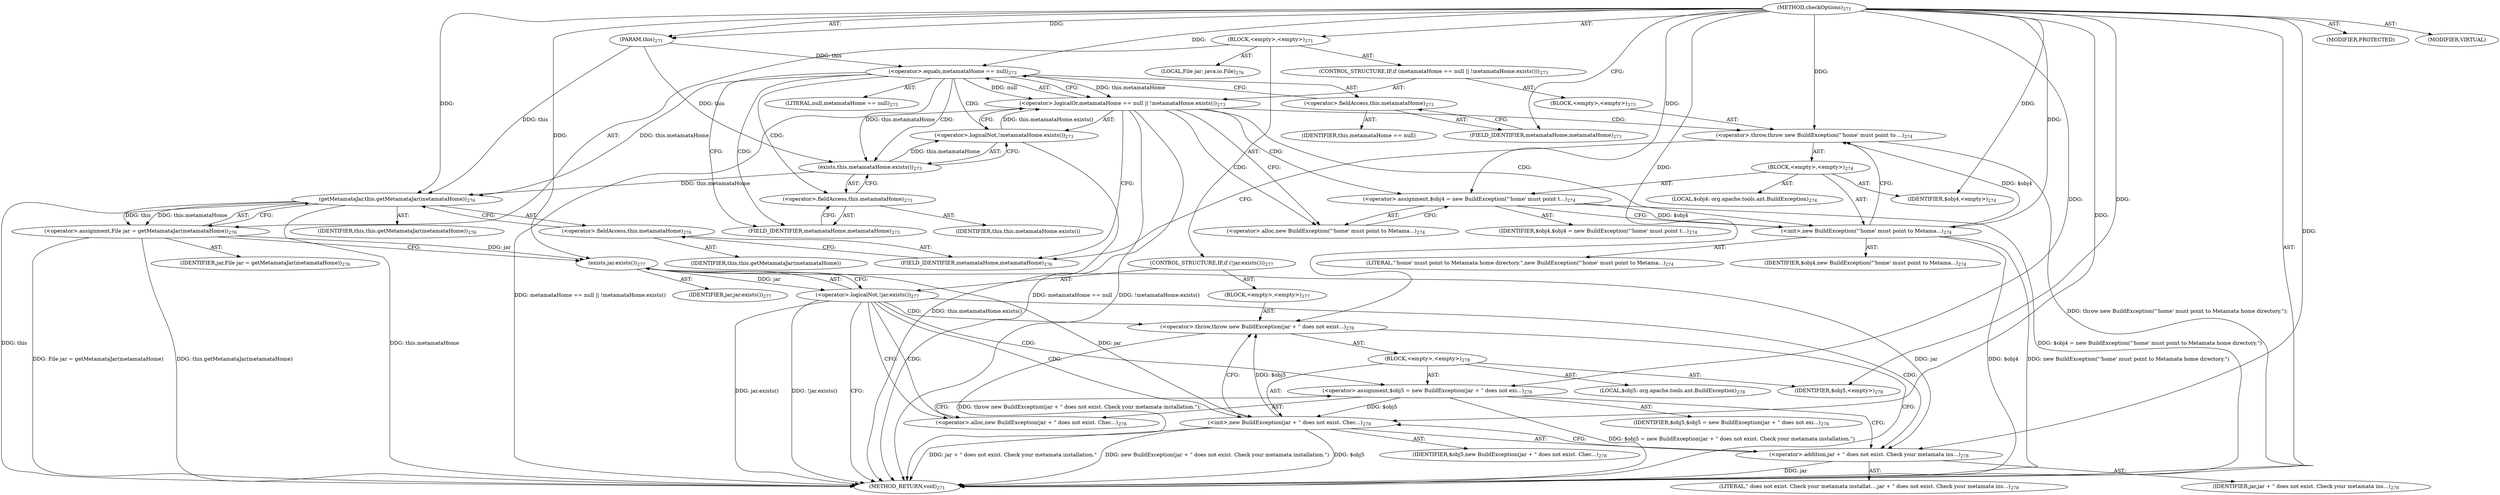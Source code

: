 digraph "checkOptions" {  
"111669149711" [label = <(METHOD,checkOptions)<SUB>271</SUB>> ]
"115964116999" [label = <(PARAM,this)<SUB>271</SUB>> ]
"25769803803" [label = <(BLOCK,&lt;empty&gt;,&lt;empty&gt;)<SUB>271</SUB>> ]
"47244640264" [label = <(CONTROL_STRUCTURE,IF,if (metamataHome == null || !metamataHome.exists()))<SUB>273</SUB>> ]
"30064771220" [label = <(&lt;operator&gt;.logicalOr,metamataHome == null || !metamataHome.exists())<SUB>273</SUB>> ]
"30064771221" [label = <(&lt;operator&gt;.equals,metamataHome == null)<SUB>273</SUB>> ]
"30064771222" [label = <(&lt;operator&gt;.fieldAccess,this.metamataHome)<SUB>273</SUB>> ]
"68719476842" [label = <(IDENTIFIER,this,metamataHome == null)> ]
"55834574897" [label = <(FIELD_IDENTIFIER,metamataHome,metamataHome)<SUB>273</SUB>> ]
"90194313238" [label = <(LITERAL,null,metamataHome == null)<SUB>273</SUB>> ]
"30064771223" [label = <(&lt;operator&gt;.logicalNot,!metamataHome.exists())<SUB>273</SUB>> ]
"30064771224" [label = <(exists,this.metamataHome.exists())<SUB>273</SUB>> ]
"30064771225" [label = <(&lt;operator&gt;.fieldAccess,this.metamataHome)<SUB>273</SUB>> ]
"68719476843" [label = <(IDENTIFIER,this,this.metamataHome.exists())> ]
"55834574898" [label = <(FIELD_IDENTIFIER,metamataHome,metamataHome)<SUB>273</SUB>> ]
"25769803804" [label = <(BLOCK,&lt;empty&gt;,&lt;empty&gt;)<SUB>273</SUB>> ]
"30064771226" [label = <(&lt;operator&gt;.throw,throw new BuildException(&quot;'home' must point to ...)<SUB>274</SUB>> ]
"25769803805" [label = <(BLOCK,&lt;empty&gt;,&lt;empty&gt;)<SUB>274</SUB>> ]
"94489280523" [label = <(LOCAL,$obj4: org.apache.tools.ant.BuildException)<SUB>274</SUB>> ]
"30064771227" [label = <(&lt;operator&gt;.assignment,$obj4 = new BuildException(&quot;'home' must point t...)<SUB>274</SUB>> ]
"68719476844" [label = <(IDENTIFIER,$obj4,$obj4 = new BuildException(&quot;'home' must point t...)<SUB>274</SUB>> ]
"30064771228" [label = <(&lt;operator&gt;.alloc,new BuildException(&quot;'home' must point to Metama...)<SUB>274</SUB>> ]
"30064771229" [label = <(&lt;init&gt;,new BuildException(&quot;'home' must point to Metama...)<SUB>274</SUB>> ]
"68719476845" [label = <(IDENTIFIER,$obj4,new BuildException(&quot;'home' must point to Metama...)<SUB>274</SUB>> ]
"90194313239" [label = <(LITERAL,&quot;'home' must point to Metamata home directory.&quot;,new BuildException(&quot;'home' must point to Metama...)<SUB>274</SUB>> ]
"68719476846" [label = <(IDENTIFIER,$obj4,&lt;empty&gt;)<SUB>274</SUB>> ]
"94489280524" [label = <(LOCAL,File jar: java.io.File)<SUB>276</SUB>> ]
"30064771230" [label = <(&lt;operator&gt;.assignment,File jar = getMetamataJar(metamataHome))<SUB>276</SUB>> ]
"68719476847" [label = <(IDENTIFIER,jar,File jar = getMetamataJar(metamataHome))<SUB>276</SUB>> ]
"30064771231" [label = <(getMetamataJar,this.getMetamataJar(metamataHome))<SUB>276</SUB>> ]
"68719476753" [label = <(IDENTIFIER,this,this.getMetamataJar(metamataHome))<SUB>276</SUB>> ]
"30064771232" [label = <(&lt;operator&gt;.fieldAccess,this.metamataHome)<SUB>276</SUB>> ]
"68719476848" [label = <(IDENTIFIER,this,this.getMetamataJar(metamataHome))> ]
"55834574899" [label = <(FIELD_IDENTIFIER,metamataHome,metamataHome)<SUB>276</SUB>> ]
"47244640265" [label = <(CONTROL_STRUCTURE,IF,if (!jar.exists()))<SUB>277</SUB>> ]
"30064771233" [label = <(&lt;operator&gt;.logicalNot,!jar.exists())<SUB>277</SUB>> ]
"30064771234" [label = <(exists,jar.exists())<SUB>277</SUB>> ]
"68719476849" [label = <(IDENTIFIER,jar,jar.exists())<SUB>277</SUB>> ]
"25769803806" [label = <(BLOCK,&lt;empty&gt;,&lt;empty&gt;)<SUB>277</SUB>> ]
"30064771235" [label = <(&lt;operator&gt;.throw,throw new BuildException(jar + &quot; does not exist...)<SUB>278</SUB>> ]
"25769803807" [label = <(BLOCK,&lt;empty&gt;,&lt;empty&gt;)<SUB>278</SUB>> ]
"94489280525" [label = <(LOCAL,$obj5: org.apache.tools.ant.BuildException)<SUB>278</SUB>> ]
"30064771236" [label = <(&lt;operator&gt;.assignment,$obj5 = new BuildException(jar + &quot; does not exi...)<SUB>278</SUB>> ]
"68719476850" [label = <(IDENTIFIER,$obj5,$obj5 = new BuildException(jar + &quot; does not exi...)<SUB>278</SUB>> ]
"30064771237" [label = <(&lt;operator&gt;.alloc,new BuildException(jar + &quot; does not exist. Chec...)<SUB>278</SUB>> ]
"30064771238" [label = <(&lt;init&gt;,new BuildException(jar + &quot; does not exist. Chec...)<SUB>278</SUB>> ]
"68719476851" [label = <(IDENTIFIER,$obj5,new BuildException(jar + &quot; does not exist. Chec...)<SUB>278</SUB>> ]
"30064771239" [label = <(&lt;operator&gt;.addition,jar + &quot; does not exist. Check your metamata ins...)<SUB>278</SUB>> ]
"68719476852" [label = <(IDENTIFIER,jar,jar + &quot; does not exist. Check your metamata ins...)<SUB>278</SUB>> ]
"90194313240" [label = <(LITERAL,&quot; does not exist. Check your metamata installat...,jar + &quot; does not exist. Check your metamata ins...)<SUB>278</SUB>> ]
"68719476853" [label = <(IDENTIFIER,$obj5,&lt;empty&gt;)<SUB>278</SUB>> ]
"133143986214" [label = <(MODIFIER,PROTECTED)> ]
"133143986215" [label = <(MODIFIER,VIRTUAL)> ]
"128849018895" [label = <(METHOD_RETURN,void)<SUB>271</SUB>> ]
  "111669149711" -> "115964116999"  [ label = "AST: "] 
  "111669149711" -> "25769803803"  [ label = "AST: "] 
  "111669149711" -> "133143986214"  [ label = "AST: "] 
  "111669149711" -> "133143986215"  [ label = "AST: "] 
  "111669149711" -> "128849018895"  [ label = "AST: "] 
  "25769803803" -> "47244640264"  [ label = "AST: "] 
  "25769803803" -> "94489280524"  [ label = "AST: "] 
  "25769803803" -> "30064771230"  [ label = "AST: "] 
  "25769803803" -> "47244640265"  [ label = "AST: "] 
  "47244640264" -> "30064771220"  [ label = "AST: "] 
  "47244640264" -> "25769803804"  [ label = "AST: "] 
  "30064771220" -> "30064771221"  [ label = "AST: "] 
  "30064771220" -> "30064771223"  [ label = "AST: "] 
  "30064771221" -> "30064771222"  [ label = "AST: "] 
  "30064771221" -> "90194313238"  [ label = "AST: "] 
  "30064771222" -> "68719476842"  [ label = "AST: "] 
  "30064771222" -> "55834574897"  [ label = "AST: "] 
  "30064771223" -> "30064771224"  [ label = "AST: "] 
  "30064771224" -> "30064771225"  [ label = "AST: "] 
  "30064771225" -> "68719476843"  [ label = "AST: "] 
  "30064771225" -> "55834574898"  [ label = "AST: "] 
  "25769803804" -> "30064771226"  [ label = "AST: "] 
  "30064771226" -> "25769803805"  [ label = "AST: "] 
  "25769803805" -> "94489280523"  [ label = "AST: "] 
  "25769803805" -> "30064771227"  [ label = "AST: "] 
  "25769803805" -> "30064771229"  [ label = "AST: "] 
  "25769803805" -> "68719476846"  [ label = "AST: "] 
  "30064771227" -> "68719476844"  [ label = "AST: "] 
  "30064771227" -> "30064771228"  [ label = "AST: "] 
  "30064771229" -> "68719476845"  [ label = "AST: "] 
  "30064771229" -> "90194313239"  [ label = "AST: "] 
  "30064771230" -> "68719476847"  [ label = "AST: "] 
  "30064771230" -> "30064771231"  [ label = "AST: "] 
  "30064771231" -> "68719476753"  [ label = "AST: "] 
  "30064771231" -> "30064771232"  [ label = "AST: "] 
  "30064771232" -> "68719476848"  [ label = "AST: "] 
  "30064771232" -> "55834574899"  [ label = "AST: "] 
  "47244640265" -> "30064771233"  [ label = "AST: "] 
  "47244640265" -> "25769803806"  [ label = "AST: "] 
  "30064771233" -> "30064771234"  [ label = "AST: "] 
  "30064771234" -> "68719476849"  [ label = "AST: "] 
  "25769803806" -> "30064771235"  [ label = "AST: "] 
  "30064771235" -> "25769803807"  [ label = "AST: "] 
  "25769803807" -> "94489280525"  [ label = "AST: "] 
  "25769803807" -> "30064771236"  [ label = "AST: "] 
  "25769803807" -> "30064771238"  [ label = "AST: "] 
  "25769803807" -> "68719476853"  [ label = "AST: "] 
  "30064771236" -> "68719476850"  [ label = "AST: "] 
  "30064771236" -> "30064771237"  [ label = "AST: "] 
  "30064771238" -> "68719476851"  [ label = "AST: "] 
  "30064771238" -> "30064771239"  [ label = "AST: "] 
  "30064771239" -> "68719476852"  [ label = "AST: "] 
  "30064771239" -> "90194313240"  [ label = "AST: "] 
  "30064771230" -> "30064771234"  [ label = "CFG: "] 
  "30064771220" -> "30064771228"  [ label = "CFG: "] 
  "30064771220" -> "55834574899"  [ label = "CFG: "] 
  "30064771231" -> "30064771230"  [ label = "CFG: "] 
  "30064771233" -> "128849018895"  [ label = "CFG: "] 
  "30064771233" -> "30064771237"  [ label = "CFG: "] 
  "30064771221" -> "30064771220"  [ label = "CFG: "] 
  "30064771221" -> "55834574898"  [ label = "CFG: "] 
  "30064771223" -> "30064771220"  [ label = "CFG: "] 
  "30064771226" -> "55834574899"  [ label = "CFG: "] 
  "30064771232" -> "30064771231"  [ label = "CFG: "] 
  "30064771234" -> "30064771233"  [ label = "CFG: "] 
  "30064771235" -> "128849018895"  [ label = "CFG: "] 
  "30064771222" -> "30064771221"  [ label = "CFG: "] 
  "30064771224" -> "30064771223"  [ label = "CFG: "] 
  "55834574899" -> "30064771232"  [ label = "CFG: "] 
  "55834574897" -> "30064771222"  [ label = "CFG: "] 
  "30064771225" -> "30064771224"  [ label = "CFG: "] 
  "30064771227" -> "30064771229"  [ label = "CFG: "] 
  "30064771229" -> "30064771226"  [ label = "CFG: "] 
  "30064771236" -> "30064771239"  [ label = "CFG: "] 
  "30064771238" -> "30064771235"  [ label = "CFG: "] 
  "55834574898" -> "30064771225"  [ label = "CFG: "] 
  "30064771228" -> "30064771227"  [ label = "CFG: "] 
  "30064771237" -> "30064771236"  [ label = "CFG: "] 
  "30064771239" -> "30064771238"  [ label = "CFG: "] 
  "111669149711" -> "55834574897"  [ label = "CFG: "] 
  "30064771220" -> "128849018895"  [ label = "DDG: metamataHome == null"] 
  "30064771223" -> "128849018895"  [ label = "DDG: this.metamataHome.exists()"] 
  "30064771220" -> "128849018895"  [ label = "DDG: !metamataHome.exists()"] 
  "30064771220" -> "128849018895"  [ label = "DDG: metamataHome == null || !metamataHome.exists()"] 
  "30064771227" -> "128849018895"  [ label = "DDG: $obj4 = new BuildException(&quot;'home' must point to Metamata home directory.&quot;)"] 
  "30064771229" -> "128849018895"  [ label = "DDG: $obj4"] 
  "30064771229" -> "128849018895"  [ label = "DDG: new BuildException(&quot;'home' must point to Metamata home directory.&quot;)"] 
  "30064771226" -> "128849018895"  [ label = "DDG: throw new BuildException(&quot;'home' must point to Metamata home directory.&quot;);"] 
  "30064771231" -> "128849018895"  [ label = "DDG: this"] 
  "30064771231" -> "128849018895"  [ label = "DDG: this.metamataHome"] 
  "30064771230" -> "128849018895"  [ label = "DDG: this.getMetamataJar(metamataHome)"] 
  "30064771230" -> "128849018895"  [ label = "DDG: File jar = getMetamataJar(metamataHome)"] 
  "30064771233" -> "128849018895"  [ label = "DDG: jar.exists()"] 
  "30064771233" -> "128849018895"  [ label = "DDG: !jar.exists()"] 
  "30064771236" -> "128849018895"  [ label = "DDG: $obj5 = new BuildException(jar + &quot; does not exist. Check your metamata installation.&quot;)"] 
  "30064771238" -> "128849018895"  [ label = "DDG: $obj5"] 
  "30064771239" -> "128849018895"  [ label = "DDG: jar"] 
  "30064771238" -> "128849018895"  [ label = "DDG: jar + &quot; does not exist. Check your metamata installation.&quot;"] 
  "30064771238" -> "128849018895"  [ label = "DDG: new BuildException(jar + &quot; does not exist. Check your metamata installation.&quot;)"] 
  "30064771235" -> "128849018895"  [ label = "DDG: throw new BuildException(jar + &quot; does not exist. Check your metamata installation.&quot;);"] 
  "111669149711" -> "115964116999"  [ label = "DDG: "] 
  "30064771231" -> "30064771230"  [ label = "DDG: this"] 
  "30064771231" -> "30064771230"  [ label = "DDG: this.metamataHome"] 
  "30064771221" -> "30064771220"  [ label = "DDG: this.metamataHome"] 
  "30064771221" -> "30064771220"  [ label = "DDG: null"] 
  "30064771223" -> "30064771220"  [ label = "DDG: this.metamataHome.exists()"] 
  "115964116999" -> "30064771231"  [ label = "DDG: this"] 
  "30064771221" -> "30064771231"  [ label = "DDG: this.metamataHome"] 
  "30064771224" -> "30064771231"  [ label = "DDG: this.metamataHome"] 
  "111669149711" -> "30064771231"  [ label = "DDG: "] 
  "30064771234" -> "30064771233"  [ label = "DDG: jar"] 
  "115964116999" -> "30064771221"  [ label = "DDG: this"] 
  "111669149711" -> "30064771221"  [ label = "DDG: "] 
  "30064771224" -> "30064771223"  [ label = "DDG: this.metamataHome"] 
  "30064771229" -> "30064771226"  [ label = "DDG: $obj4"] 
  "111669149711" -> "30064771226"  [ label = "DDG: "] 
  "30064771230" -> "30064771234"  [ label = "DDG: jar"] 
  "111669149711" -> "30064771234"  [ label = "DDG: "] 
  "30064771238" -> "30064771235"  [ label = "DDG: $obj5"] 
  "111669149711" -> "30064771235"  [ label = "DDG: "] 
  "115964116999" -> "30064771224"  [ label = "DDG: this"] 
  "30064771221" -> "30064771224"  [ label = "DDG: this.metamataHome"] 
  "111669149711" -> "30064771227"  [ label = "DDG: "] 
  "111669149711" -> "68719476846"  [ label = "DDG: "] 
  "111669149711" -> "30064771236"  [ label = "DDG: "] 
  "111669149711" -> "68719476853"  [ label = "DDG: "] 
  "30064771227" -> "30064771229"  [ label = "DDG: $obj4"] 
  "111669149711" -> "30064771229"  [ label = "DDG: "] 
  "30064771236" -> "30064771238"  [ label = "DDG: $obj5"] 
  "111669149711" -> "30064771238"  [ label = "DDG: "] 
  "30064771234" -> "30064771238"  [ label = "DDG: jar"] 
  "30064771234" -> "30064771239"  [ label = "DDG: jar"] 
  "111669149711" -> "30064771239"  [ label = "DDG: "] 
  "30064771220" -> "30064771229"  [ label = "CDG: "] 
  "30064771220" -> "30064771227"  [ label = "CDG: "] 
  "30064771220" -> "30064771228"  [ label = "CDG: "] 
  "30064771220" -> "30064771226"  [ label = "CDG: "] 
  "30064771233" -> "30064771237"  [ label = "CDG: "] 
  "30064771233" -> "30064771238"  [ label = "CDG: "] 
  "30064771233" -> "30064771235"  [ label = "CDG: "] 
  "30064771233" -> "30064771236"  [ label = "CDG: "] 
  "30064771233" -> "30064771239"  [ label = "CDG: "] 
  "30064771221" -> "55834574898"  [ label = "CDG: "] 
  "30064771221" -> "30064771225"  [ label = "CDG: "] 
  "30064771221" -> "30064771223"  [ label = "CDG: "] 
  "30064771221" -> "30064771224"  [ label = "CDG: "] 
}
